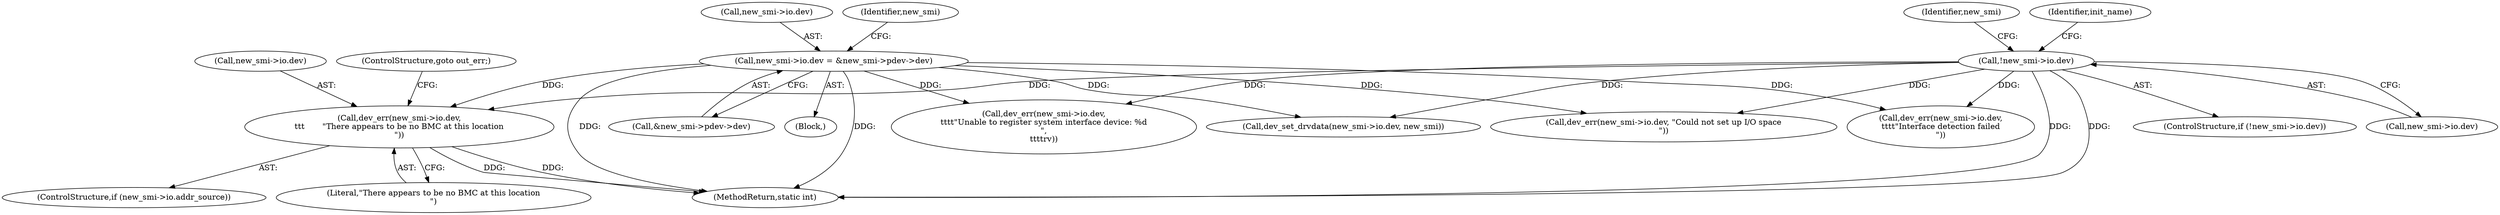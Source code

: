 digraph "0_linux_401e7e88d4ef80188ffa07095ac00456f901b8c4@pointer" {
"1000360" [label="(Call,dev_err(new_smi->io.dev,\n\t\t\t       \"There appears to be no BMC at this location\n\"))"];
"1000240" [label="(Call,new_smi->io.dev = &new_smi->pdev->dev)"];
"1000203" [label="(Call,!new_smi->io.dev)"];
"1000360" [label="(Call,dev_err(new_smi->io.dev,\n\t\t\t       \"There appears to be no BMC at this location\n\"))"];
"1000246" [label="(Call,&new_smi->pdev->dev)"];
"1000489" [label="(Call,dev_set_drvdata(new_smi->io.dev, new_smi))"];
"1000202" [label="(ControlStructure,if (!new_smi->io.dev))"];
"1000275" [label="(Identifier,new_smi)"];
"1000335" [label="(Call,dev_err(new_smi->io.dev,\n\t\t\t\t\"Interface detection failed\n\"))"];
"1000209" [label="(Block,)"];
"1000367" [label="(ControlStructure,goto out_err;)"];
"1000475" [label="(Call,dev_err(new_smi->io.dev,\n\t\t\t\t\"Unable to register system interface device: %d\n\",\n\t\t\t\trv))"];
"1000241" [label="(Call,new_smi->io.dev)"];
"1000315" [label="(Call,dev_err(new_smi->io.dev, \"Could not set up I/O space\n\"))"];
"1000211" [label="(Identifier,init_name)"];
"1000354" [label="(ControlStructure,if (new_smi->io.addr_source))"];
"1000204" [label="(Call,new_smi->io.dev)"];
"1000256" [label="(Identifier,new_smi)"];
"1000240" [label="(Call,new_smi->io.dev = &new_smi->pdev->dev)"];
"1000366" [label="(Literal,\"There appears to be no BMC at this location\n\")"];
"1000603" [label="(MethodReturn,static int)"];
"1000361" [label="(Call,new_smi->io.dev)"];
"1000203" [label="(Call,!new_smi->io.dev)"];
"1000360" -> "1000354"  [label="AST: "];
"1000360" -> "1000366"  [label="CFG: "];
"1000361" -> "1000360"  [label="AST: "];
"1000366" -> "1000360"  [label="AST: "];
"1000367" -> "1000360"  [label="CFG: "];
"1000360" -> "1000603"  [label="DDG: "];
"1000360" -> "1000603"  [label="DDG: "];
"1000240" -> "1000360"  [label="DDG: "];
"1000203" -> "1000360"  [label="DDG: "];
"1000240" -> "1000209"  [label="AST: "];
"1000240" -> "1000246"  [label="CFG: "];
"1000241" -> "1000240"  [label="AST: "];
"1000246" -> "1000240"  [label="AST: "];
"1000256" -> "1000240"  [label="CFG: "];
"1000240" -> "1000603"  [label="DDG: "];
"1000240" -> "1000603"  [label="DDG: "];
"1000240" -> "1000315"  [label="DDG: "];
"1000240" -> "1000335"  [label="DDG: "];
"1000240" -> "1000475"  [label="DDG: "];
"1000240" -> "1000489"  [label="DDG: "];
"1000203" -> "1000202"  [label="AST: "];
"1000203" -> "1000204"  [label="CFG: "];
"1000204" -> "1000203"  [label="AST: "];
"1000211" -> "1000203"  [label="CFG: "];
"1000275" -> "1000203"  [label="CFG: "];
"1000203" -> "1000603"  [label="DDG: "];
"1000203" -> "1000603"  [label="DDG: "];
"1000203" -> "1000315"  [label="DDG: "];
"1000203" -> "1000335"  [label="DDG: "];
"1000203" -> "1000475"  [label="DDG: "];
"1000203" -> "1000489"  [label="DDG: "];
}
